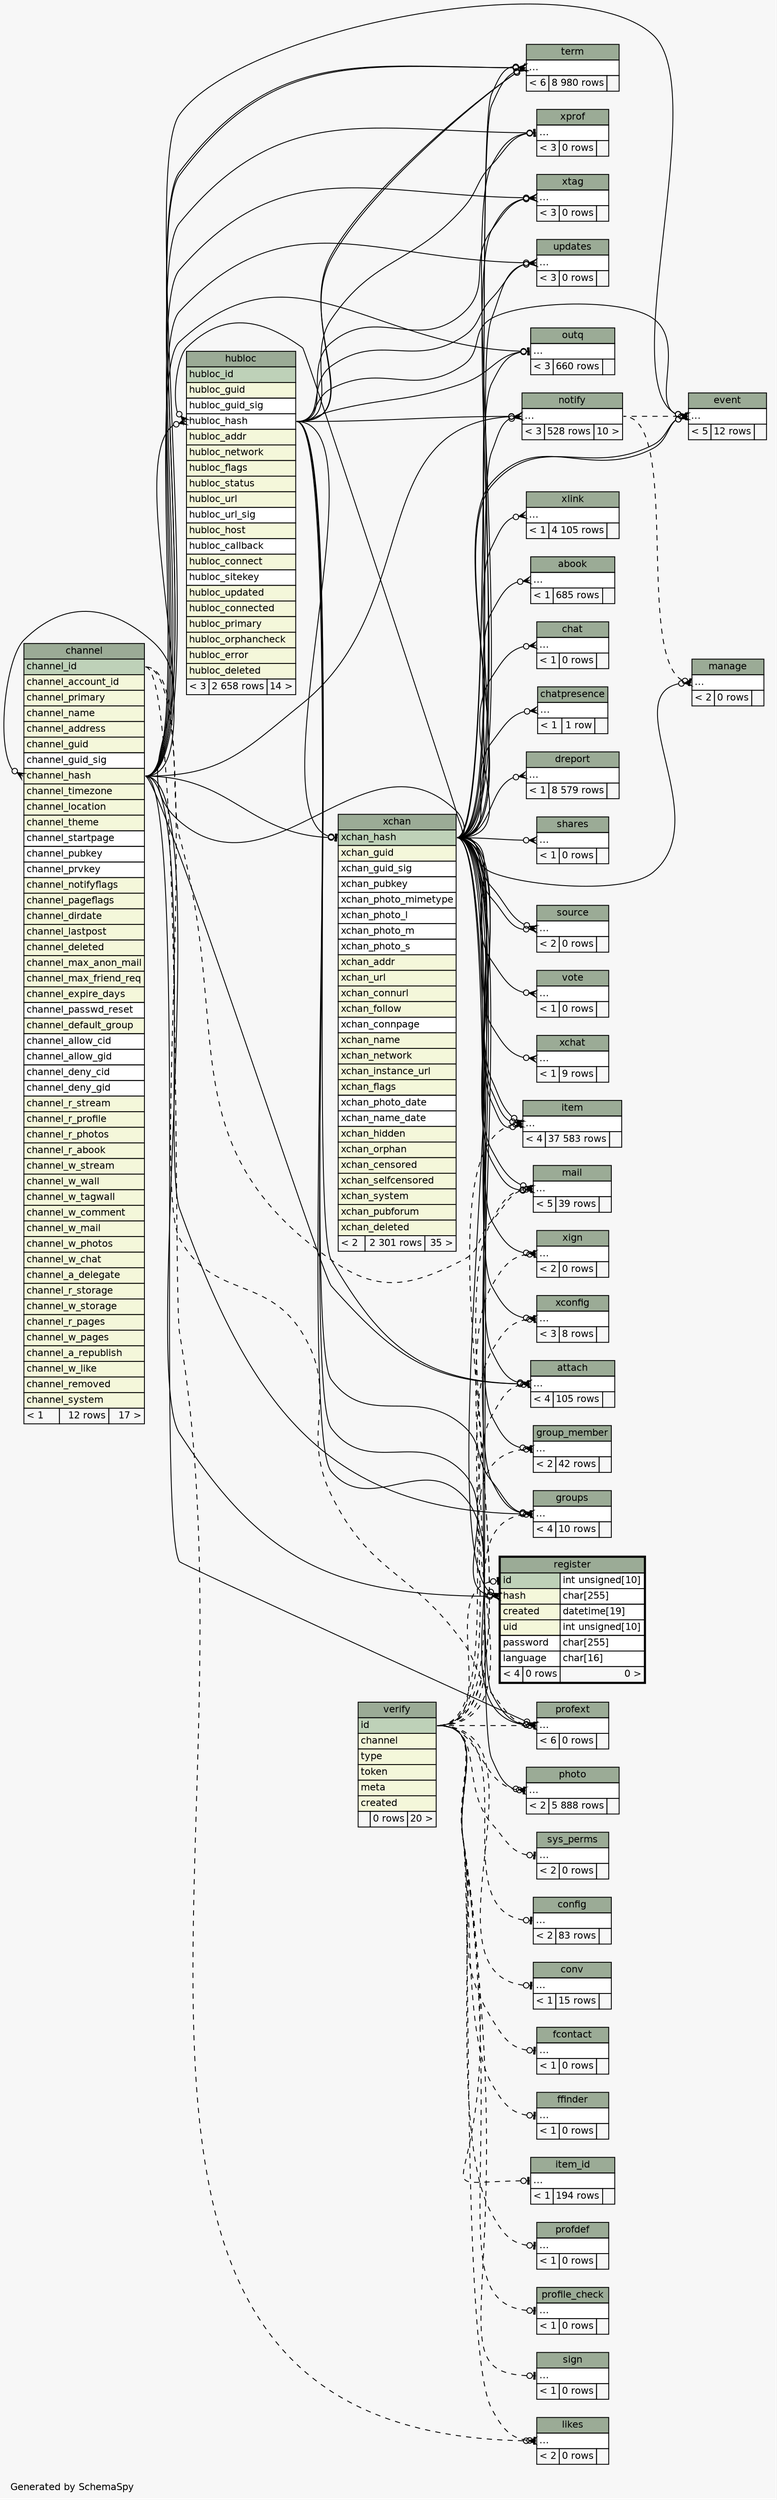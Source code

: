 // dot 2.26.3 on Linux 3.2.0-4-686-pae
// SchemaSpy rev 590
digraph "impliedTwoDegreesRelationshipsDiagram" {
  graph [
    rankdir="RL"
    bgcolor="#f7f7f7"
    label="\nGenerated by SchemaSpy"
    labeljust="l"
    nodesep="0.18"
    ranksep="0.46"
    fontname="Helvetica"
    fontsize="11"
  ];
  node [
    fontname="Helvetica"
    fontsize="11"
    shape="plaintext"
  ];
  edge [
    arrowsize="0.8"
  ];
  "abook":"elipses":w -> "xchan":"xchan_hash":e [arrowhead=none dir=back arrowtail=crowodot];
  "attach":"elipses":w -> "channel":"channel_hash":e [arrowhead=none dir=back arrowtail=crowodot];
  "attach":"elipses":w -> "hubloc":"hubloc_hash":e [arrowhead=none dir=back arrowtail=crowodot];
  "attach":"elipses":w -> "xchan":"xchan_hash":e [arrowhead=none dir=back arrowtail=crowodot];
  "attach":"elipses":w -> "verify":"id":e [arrowhead=none dir=back arrowtail=teeodot style=dashed];
  "channel":"channel_hash":w -> "xchan":"xchan_hash":e [arrowhead=none dir=back arrowtail=crowodot];
  "chat":"elipses":w -> "xchan":"xchan_hash":e [arrowhead=none dir=back arrowtail=crowodot];
  "chatpresence":"elipses":w -> "xchan":"xchan_hash":e [arrowhead=none dir=back arrowtail=crowodot];
  "config":"elipses":w -> "verify":"id":e [arrowhead=none dir=back arrowtail=teeodot style=dashed];
  "conv":"elipses":w -> "verify":"id":e [arrowhead=none dir=back arrowtail=teeodot style=dashed];
  "dreport":"elipses":w -> "xchan":"xchan_hash":e [arrowhead=none dir=back arrowtail=crowodot];
  "event":"elipses":w -> "channel":"channel_hash":e [arrowhead=none dir=back arrowtail=crowodot];
  "event":"elipses":w -> "hubloc":"hubloc_hash":e [arrowhead=none dir=back arrowtail=crowodot];
  "event":"elipses":w -> "xchan":"xchan_hash":e [arrowhead=none dir=back arrowtail=crowodot];
  "event":"elipses":w -> "xchan":"xchan_hash":e [arrowhead=none dir=back arrowtail=crowodot];
  "event":"elipses":w -> "notify":"elipses":e [arrowhead=none dir=back arrowtail=teeodot style=dashed];
  "fcontact":"elipses":w -> "verify":"id":e [arrowhead=none dir=back arrowtail=teeodot style=dashed];
  "ffinder":"elipses":w -> "verify":"id":e [arrowhead=none dir=back arrowtail=teeodot style=dashed];
  "group_member":"elipses":w -> "verify":"id":e [arrowhead=none dir=back arrowtail=teeodot style=dashed];
  "group_member":"elipses":w -> "xchan":"xchan_hash":e [arrowhead=none dir=back arrowtail=crowodot];
  "groups":"elipses":w -> "channel":"channel_hash":e [arrowhead=none dir=back arrowtail=crowodot];
  "groups":"elipses":w -> "hubloc":"hubloc_hash":e [arrowhead=none dir=back arrowtail=crowodot];
  "groups":"elipses":w -> "xchan":"xchan_hash":e [arrowhead=none dir=back arrowtail=crowodot];
  "groups":"elipses":w -> "verify":"id":e [arrowhead=none dir=back arrowtail=teeodot style=dashed];
  "hubloc":"hubloc_hash":w -> "channel":"channel_hash":e [arrowhead=none dir=back arrowtail=crowodot];
  "hubloc":"hubloc_hash":w -> "xchan":"xchan_hash":e [arrowhead=none dir=back arrowtail=crowodot];
  "item":"elipses":w -> "xchan":"xchan_hash":e [arrowhead=none dir=back arrowtail=crowodot];
  "item":"elipses":w -> "verify":"id":e [arrowhead=none dir=back arrowtail=teeodot style=dashed];
  "item":"elipses":w -> "xchan":"xchan_hash":e [arrowhead=none dir=back arrowtail=crowodot];
  "item":"elipses":w -> "xchan":"xchan_hash":e [arrowhead=none dir=back arrowtail=crowodot];
  "item_id":"elipses":w -> "verify":"id":e [arrowhead=none dir=back arrowtail=teeodot style=dashed];
  "likes":"elipses":w -> "channel":"channel_id":e [arrowhead=none dir=back arrowtail=crowodot style=dashed];
  "likes":"elipses":w -> "verify":"id":e [arrowhead=none dir=back arrowtail=teeodot style=dashed];
  "mail":"elipses":w -> "channel":"channel_id":e [arrowhead=none dir=back arrowtail=crowodot style=dashed];
  "mail":"elipses":w -> "xchan":"xchan_hash":e [arrowhead=none dir=back arrowtail=crowodot];
  "mail":"elipses":w -> "verify":"id":e [arrowhead=none dir=back arrowtail=teeodot style=dashed];
  "mail":"elipses":w -> "xchan":"xchan_hash":e [arrowhead=none dir=back arrowtail=crowodot];
  "manage":"elipses":w -> "notify":"elipses":e [arrowhead=none dir=back arrowtail=teeodot style=dashed];
  "manage":"elipses":w -> "xchan":"xchan_hash":e [arrowhead=none dir=back arrowtail=crowodot];
  "notify":"elipses":w -> "channel":"channel_hash":e [arrowhead=none dir=back arrowtail=crowodot];
  "notify":"elipses":w -> "hubloc":"hubloc_hash":e [arrowhead=none dir=back arrowtail=crowodot];
  "notify":"elipses":w -> "xchan":"xchan_hash":e [arrowhead=none dir=back arrowtail=crowodot];
  "outq":"elipses":w -> "channel":"channel_hash":e [arrowhead=none dir=back arrowtail=teeodot];
  "outq":"elipses":w -> "hubloc":"hubloc_hash":e [arrowhead=none dir=back arrowtail=teeodot];
  "outq":"elipses":w -> "xchan":"xchan_hash":e [arrowhead=none dir=back arrowtail=teeodot];
  "photo":"elipses":w -> "verify":"id":e [arrowhead=none dir=back arrowtail=teeodot style=dashed];
  "photo":"elipses":w -> "xchan":"xchan_hash":e [arrowhead=none dir=back arrowtail=crowodot];
  "profdef":"elipses":w -> "verify":"id":e [arrowhead=none dir=back arrowtail=teeodot style=dashed];
  "profext":"elipses":w -> "channel":"channel_id":e [arrowhead=none dir=back arrowtail=crowodot style=dashed];
  "profext":"elipses":w -> "channel":"channel_hash":e [arrowhead=none dir=back arrowtail=crowodot];
  "profext":"elipses":w -> "hubloc":"hubloc_hash":e [arrowhead=none dir=back arrowtail=crowodot];
  "profext":"elipses":w -> "xchan":"xchan_hash":e [arrowhead=none dir=back arrowtail=crowodot];
  "profext":"elipses":w -> "verify":"id":e [arrowhead=none dir=back arrowtail=teeodot style=dashed];
  "profile_check":"elipses":w -> "verify":"id":e [arrowhead=none dir=back arrowtail=teeodot style=dashed];
  "register":"hash":w -> "channel":"channel_hash":e [arrowhead=none dir=back arrowtail=crowodot];
  "register":"hash":w -> "hubloc":"hubloc_hash":e [arrowhead=none dir=back arrowtail=crowodot];
  "register":"hash":w -> "xchan":"xchan_hash":e [arrowhead=none dir=back arrowtail=crowodot];
  "register":"id":w -> "verify":"id":e [arrowhead=none dir=back arrowtail=teeodot style=dashed];
  "shares":"elipses":w -> "xchan":"xchan_hash":e [arrowhead=none dir=back arrowtail=crowodot];
  "sign":"elipses":w -> "verify":"id":e [arrowhead=none dir=back arrowtail=teeodot style=dashed];
  "source":"elipses":w -> "xchan":"xchan_hash":e [arrowhead=none dir=back arrowtail=crowodot];
  "source":"elipses":w -> "xchan":"xchan_hash":e [arrowhead=none dir=back arrowtail=crowodot];
  "sys_perms":"elipses":w -> "verify":"id":e [arrowhead=none dir=back arrowtail=teeodot style=dashed];
  "term":"elipses":w -> "channel":"channel_hash":e [arrowhead=none dir=back arrowtail=crowodot];
  "term":"elipses":w -> "hubloc":"hubloc_hash":e [arrowhead=none dir=back arrowtail=crowodot];
  "term":"elipses":w -> "xchan":"xchan_hash":e [arrowhead=none dir=back arrowtail=crowodot];
  "term":"elipses":w -> "channel":"channel_hash":e [arrowhead=none dir=back arrowtail=crowodot];
  "term":"elipses":w -> "hubloc":"hubloc_hash":e [arrowhead=none dir=back arrowtail=crowodot];
  "term":"elipses":w -> "xchan":"xchan_hash":e [arrowhead=none dir=back arrowtail=crowodot];
  "updates":"elipses":w -> "channel":"channel_hash":e [arrowhead=none dir=back arrowtail=crowodot];
  "updates":"elipses":w -> "hubloc":"hubloc_hash":e [arrowhead=none dir=back arrowtail=crowodot];
  "updates":"elipses":w -> "xchan":"xchan_hash":e [arrowhead=none dir=back arrowtail=crowodot];
  "vote":"elipses":w -> "xchan":"xchan_hash":e [arrowhead=none dir=back arrowtail=crowodot];
  "xchan":"xchan_hash":w -> "channel":"channel_hash":e [arrowhead=none dir=back arrowtail=teeodot];
  "xchan":"xchan_hash":w -> "hubloc":"hubloc_hash":e [arrowhead=none dir=back arrowtail=teeodot];
  "xchat":"elipses":w -> "xchan":"xchan_hash":e [arrowhead=none dir=back arrowtail=crowodot];
  "xconfig":"elipses":w -> "verify":"id":e [arrowhead=none dir=back arrowtail=teeodot style=dashed];
  "xconfig":"elipses":w -> "xchan":"xchan_hash":e [arrowhead=none dir=back arrowtail=crowodot];
  "xign":"elipses":w -> "verify":"id":e [arrowhead=none dir=back arrowtail=teeodot style=dashed];
  "xign":"elipses":w -> "xchan":"xchan_hash":e [arrowhead=none dir=back arrowtail=crowodot];
  "xlink":"elipses":w -> "xchan":"xchan_hash":e [arrowhead=none dir=back arrowtail=crowodot];
  "xprof":"elipses":w -> "channel":"channel_hash":e [arrowhead=none dir=back arrowtail=teeodot];
  "xprof":"elipses":w -> "hubloc":"hubloc_hash":e [arrowhead=none dir=back arrowtail=teeodot];
  "xprof":"elipses":w -> "xchan":"xchan_hash":e [arrowhead=none dir=back arrowtail=teeodot];
  "xtag":"elipses":w -> "channel":"channel_hash":e [arrowhead=none dir=back arrowtail=crowodot];
  "xtag":"elipses":w -> "hubloc":"hubloc_hash":e [arrowhead=none dir=back arrowtail=crowodot];
  "xtag":"elipses":w -> "xchan":"xchan_hash":e [arrowhead=none dir=back arrowtail=crowodot];
  "abook" [
    label=<
    <TABLE BORDER="0" CELLBORDER="1" CELLSPACING="0" BGCOLOR="#ffffff">
      <TR><TD COLSPAN="3" BGCOLOR="#9bab96" ALIGN="CENTER">abook</TD></TR>
      <TR><TD PORT="elipses" COLSPAN="3" ALIGN="LEFT">...</TD></TR>
      <TR><TD ALIGN="LEFT" BGCOLOR="#f7f7f7">&lt; 1</TD><TD ALIGN="RIGHT" BGCOLOR="#f7f7f7">685 rows</TD><TD ALIGN="RIGHT" BGCOLOR="#f7f7f7">  </TD></TR>
    </TABLE>>
    URL="abook.html"
    tooltip="abook"
  ];
  "attach" [
    label=<
    <TABLE BORDER="0" CELLBORDER="1" CELLSPACING="0" BGCOLOR="#ffffff">
      <TR><TD COLSPAN="3" BGCOLOR="#9bab96" ALIGN="CENTER">attach</TD></TR>
      <TR><TD PORT="elipses" COLSPAN="3" ALIGN="LEFT">...</TD></TR>
      <TR><TD ALIGN="LEFT" BGCOLOR="#f7f7f7">&lt; 4</TD><TD ALIGN="RIGHT" BGCOLOR="#f7f7f7">105 rows</TD><TD ALIGN="RIGHT" BGCOLOR="#f7f7f7">  </TD></TR>
    </TABLE>>
    URL="attach.html"
    tooltip="attach"
  ];
  "channel" [
    label=<
    <TABLE BORDER="0" CELLBORDER="1" CELLSPACING="0" BGCOLOR="#ffffff">
      <TR><TD COLSPAN="3" BGCOLOR="#9bab96" ALIGN="CENTER">channel</TD></TR>
      <TR><TD PORT="channel_id" COLSPAN="3" BGCOLOR="#bed1b8" ALIGN="LEFT">channel_id</TD></TR>
      <TR><TD PORT="channel_account_id" COLSPAN="3" BGCOLOR="#f4f7da" ALIGN="LEFT">channel_account_id</TD></TR>
      <TR><TD PORT="channel_primary" COLSPAN="3" BGCOLOR="#f4f7da" ALIGN="LEFT">channel_primary</TD></TR>
      <TR><TD PORT="channel_name" COLSPAN="3" BGCOLOR="#f4f7da" ALIGN="LEFT">channel_name</TD></TR>
      <TR><TD PORT="channel_address" COLSPAN="3" BGCOLOR="#f4f7da" ALIGN="LEFT">channel_address</TD></TR>
      <TR><TD PORT="channel_guid" COLSPAN="3" BGCOLOR="#f4f7da" ALIGN="LEFT">channel_guid</TD></TR>
      <TR><TD PORT="channel_guid_sig" COLSPAN="3" ALIGN="LEFT">channel_guid_sig</TD></TR>
      <TR><TD PORT="channel_hash" COLSPAN="3" BGCOLOR="#f4f7da" ALIGN="LEFT">channel_hash</TD></TR>
      <TR><TD PORT="channel_timezone" COLSPAN="3" BGCOLOR="#f4f7da" ALIGN="LEFT">channel_timezone</TD></TR>
      <TR><TD PORT="channel_location" COLSPAN="3" BGCOLOR="#f4f7da" ALIGN="LEFT">channel_location</TD></TR>
      <TR><TD PORT="channel_theme" COLSPAN="3" BGCOLOR="#f4f7da" ALIGN="LEFT">channel_theme</TD></TR>
      <TR><TD PORT="channel_startpage" COLSPAN="3" ALIGN="LEFT">channel_startpage</TD></TR>
      <TR><TD PORT="channel_pubkey" COLSPAN="3" ALIGN="LEFT">channel_pubkey</TD></TR>
      <TR><TD PORT="channel_prvkey" COLSPAN="3" ALIGN="LEFT">channel_prvkey</TD></TR>
      <TR><TD PORT="channel_notifyflags" COLSPAN="3" BGCOLOR="#f4f7da" ALIGN="LEFT">channel_notifyflags</TD></TR>
      <TR><TD PORT="channel_pageflags" COLSPAN="3" BGCOLOR="#f4f7da" ALIGN="LEFT">channel_pageflags</TD></TR>
      <TR><TD PORT="channel_dirdate" COLSPAN="3" BGCOLOR="#f4f7da" ALIGN="LEFT">channel_dirdate</TD></TR>
      <TR><TD PORT="channel_lastpost" COLSPAN="3" BGCOLOR="#f4f7da" ALIGN="LEFT">channel_lastpost</TD></TR>
      <TR><TD PORT="channel_deleted" COLSPAN="3" BGCOLOR="#f4f7da" ALIGN="LEFT">channel_deleted</TD></TR>
      <TR><TD PORT="channel_max_anon_mail" COLSPAN="3" BGCOLOR="#f4f7da" ALIGN="LEFT">channel_max_anon_mail</TD></TR>
      <TR><TD PORT="channel_max_friend_req" COLSPAN="3" BGCOLOR="#f4f7da" ALIGN="LEFT">channel_max_friend_req</TD></TR>
      <TR><TD PORT="channel_expire_days" COLSPAN="3" BGCOLOR="#f4f7da" ALIGN="LEFT">channel_expire_days</TD></TR>
      <TR><TD PORT="channel_passwd_reset" COLSPAN="3" ALIGN="LEFT">channel_passwd_reset</TD></TR>
      <TR><TD PORT="channel_default_group" COLSPAN="3" BGCOLOR="#f4f7da" ALIGN="LEFT">channel_default_group</TD></TR>
      <TR><TD PORT="channel_allow_cid" COLSPAN="3" ALIGN="LEFT">channel_allow_cid</TD></TR>
      <TR><TD PORT="channel_allow_gid" COLSPAN="3" ALIGN="LEFT">channel_allow_gid</TD></TR>
      <TR><TD PORT="channel_deny_cid" COLSPAN="3" ALIGN="LEFT">channel_deny_cid</TD></TR>
      <TR><TD PORT="channel_deny_gid" COLSPAN="3" ALIGN="LEFT">channel_deny_gid</TD></TR>
      <TR><TD PORT="channel_r_stream" COLSPAN="3" BGCOLOR="#f4f7da" ALIGN="LEFT">channel_r_stream</TD></TR>
      <TR><TD PORT="channel_r_profile" COLSPAN="3" BGCOLOR="#f4f7da" ALIGN="LEFT">channel_r_profile</TD></TR>
      <TR><TD PORT="channel_r_photos" COLSPAN="3" BGCOLOR="#f4f7da" ALIGN="LEFT">channel_r_photos</TD></TR>
      <TR><TD PORT="channel_r_abook" COLSPAN="3" BGCOLOR="#f4f7da" ALIGN="LEFT">channel_r_abook</TD></TR>
      <TR><TD PORT="channel_w_stream" COLSPAN="3" BGCOLOR="#f4f7da" ALIGN="LEFT">channel_w_stream</TD></TR>
      <TR><TD PORT="channel_w_wall" COLSPAN="3" BGCOLOR="#f4f7da" ALIGN="LEFT">channel_w_wall</TD></TR>
      <TR><TD PORT="channel_w_tagwall" COLSPAN="3" BGCOLOR="#f4f7da" ALIGN="LEFT">channel_w_tagwall</TD></TR>
      <TR><TD PORT="channel_w_comment" COLSPAN="3" BGCOLOR="#f4f7da" ALIGN="LEFT">channel_w_comment</TD></TR>
      <TR><TD PORT="channel_w_mail" COLSPAN="3" BGCOLOR="#f4f7da" ALIGN="LEFT">channel_w_mail</TD></TR>
      <TR><TD PORT="channel_w_photos" COLSPAN="3" BGCOLOR="#f4f7da" ALIGN="LEFT">channel_w_photos</TD></TR>
      <TR><TD PORT="channel_w_chat" COLSPAN="3" BGCOLOR="#f4f7da" ALIGN="LEFT">channel_w_chat</TD></TR>
      <TR><TD PORT="channel_a_delegate" COLSPAN="3" BGCOLOR="#f4f7da" ALIGN="LEFT">channel_a_delegate</TD></TR>
      <TR><TD PORT="channel_r_storage" COLSPAN="3" BGCOLOR="#f4f7da" ALIGN="LEFT">channel_r_storage</TD></TR>
      <TR><TD PORT="channel_w_storage" COLSPAN="3" BGCOLOR="#f4f7da" ALIGN="LEFT">channel_w_storage</TD></TR>
      <TR><TD PORT="channel_r_pages" COLSPAN="3" BGCOLOR="#f4f7da" ALIGN="LEFT">channel_r_pages</TD></TR>
      <TR><TD PORT="channel_w_pages" COLSPAN="3" BGCOLOR="#f4f7da" ALIGN="LEFT">channel_w_pages</TD></TR>
      <TR><TD PORT="channel_a_republish" COLSPAN="3" BGCOLOR="#f4f7da" ALIGN="LEFT">channel_a_republish</TD></TR>
      <TR><TD PORT="channel_w_like" COLSPAN="3" BGCOLOR="#f4f7da" ALIGN="LEFT">channel_w_like</TD></TR>
      <TR><TD PORT="channel_removed" COLSPAN="3" BGCOLOR="#f4f7da" ALIGN="LEFT">channel_removed</TD></TR>
      <TR><TD PORT="channel_system" COLSPAN="3" BGCOLOR="#f4f7da" ALIGN="LEFT">channel_system</TD></TR>
      <TR><TD ALIGN="LEFT" BGCOLOR="#f7f7f7">&lt; 1</TD><TD ALIGN="RIGHT" BGCOLOR="#f7f7f7">12 rows</TD><TD ALIGN="RIGHT" BGCOLOR="#f7f7f7">17 &gt;</TD></TR>
    </TABLE>>
    URL="channel.html"
    tooltip="channel"
  ];
  "chat" [
    label=<
    <TABLE BORDER="0" CELLBORDER="1" CELLSPACING="0" BGCOLOR="#ffffff">
      <TR><TD COLSPAN="3" BGCOLOR="#9bab96" ALIGN="CENTER">chat</TD></TR>
      <TR><TD PORT="elipses" COLSPAN="3" ALIGN="LEFT">...</TD></TR>
      <TR><TD ALIGN="LEFT" BGCOLOR="#f7f7f7">&lt; 1</TD><TD ALIGN="RIGHT" BGCOLOR="#f7f7f7">0 rows</TD><TD ALIGN="RIGHT" BGCOLOR="#f7f7f7">  </TD></TR>
    </TABLE>>
    URL="chat.html"
    tooltip="chat"
  ];
  "chatpresence" [
    label=<
    <TABLE BORDER="0" CELLBORDER="1" CELLSPACING="0" BGCOLOR="#ffffff">
      <TR><TD COLSPAN="3" BGCOLOR="#9bab96" ALIGN="CENTER">chatpresence</TD></TR>
      <TR><TD PORT="elipses" COLSPAN="3" ALIGN="LEFT">...</TD></TR>
      <TR><TD ALIGN="LEFT" BGCOLOR="#f7f7f7">&lt; 1</TD><TD ALIGN="RIGHT" BGCOLOR="#f7f7f7">1 row</TD><TD ALIGN="RIGHT" BGCOLOR="#f7f7f7">  </TD></TR>
    </TABLE>>
    URL="chatpresence.html"
    tooltip="chatpresence"
  ];
  "config" [
    label=<
    <TABLE BORDER="0" CELLBORDER="1" CELLSPACING="0" BGCOLOR="#ffffff">
      <TR><TD COLSPAN="3" BGCOLOR="#9bab96" ALIGN="CENTER">config</TD></TR>
      <TR><TD PORT="elipses" COLSPAN="3" ALIGN="LEFT">...</TD></TR>
      <TR><TD ALIGN="LEFT" BGCOLOR="#f7f7f7">&lt; 2</TD><TD ALIGN="RIGHT" BGCOLOR="#f7f7f7">83 rows</TD><TD ALIGN="RIGHT" BGCOLOR="#f7f7f7">  </TD></TR>
    </TABLE>>
    URL="config.html"
    tooltip="config"
  ];
  "conv" [
    label=<
    <TABLE BORDER="0" CELLBORDER="1" CELLSPACING="0" BGCOLOR="#ffffff">
      <TR><TD COLSPAN="3" BGCOLOR="#9bab96" ALIGN="CENTER">conv</TD></TR>
      <TR><TD PORT="elipses" COLSPAN="3" ALIGN="LEFT">...</TD></TR>
      <TR><TD ALIGN="LEFT" BGCOLOR="#f7f7f7">&lt; 1</TD><TD ALIGN="RIGHT" BGCOLOR="#f7f7f7">15 rows</TD><TD ALIGN="RIGHT" BGCOLOR="#f7f7f7">  </TD></TR>
    </TABLE>>
    URL="conv.html"
    tooltip="conv"
  ];
  "dreport" [
    label=<
    <TABLE BORDER="0" CELLBORDER="1" CELLSPACING="0" BGCOLOR="#ffffff">
      <TR><TD COLSPAN="3" BGCOLOR="#9bab96" ALIGN="CENTER">dreport</TD></TR>
      <TR><TD PORT="elipses" COLSPAN="3" ALIGN="LEFT">...</TD></TR>
      <TR><TD ALIGN="LEFT" BGCOLOR="#f7f7f7">&lt; 1</TD><TD ALIGN="RIGHT" BGCOLOR="#f7f7f7">8 579 rows</TD><TD ALIGN="RIGHT" BGCOLOR="#f7f7f7">  </TD></TR>
    </TABLE>>
    URL="dreport.html"
    tooltip="dreport"
  ];
  "event" [
    label=<
    <TABLE BORDER="0" CELLBORDER="1" CELLSPACING="0" BGCOLOR="#ffffff">
      <TR><TD COLSPAN="3" BGCOLOR="#9bab96" ALIGN="CENTER">event</TD></TR>
      <TR><TD PORT="elipses" COLSPAN="3" ALIGN="LEFT">...</TD></TR>
      <TR><TD ALIGN="LEFT" BGCOLOR="#f7f7f7">&lt; 5</TD><TD ALIGN="RIGHT" BGCOLOR="#f7f7f7">12 rows</TD><TD ALIGN="RIGHT" BGCOLOR="#f7f7f7">  </TD></TR>
    </TABLE>>
    URL="event.html"
    tooltip="event"
  ];
  "fcontact" [
    label=<
    <TABLE BORDER="0" CELLBORDER="1" CELLSPACING="0" BGCOLOR="#ffffff">
      <TR><TD COLSPAN="3" BGCOLOR="#9bab96" ALIGN="CENTER">fcontact</TD></TR>
      <TR><TD PORT="elipses" COLSPAN="3" ALIGN="LEFT">...</TD></TR>
      <TR><TD ALIGN="LEFT" BGCOLOR="#f7f7f7">&lt; 1</TD><TD ALIGN="RIGHT" BGCOLOR="#f7f7f7">0 rows</TD><TD ALIGN="RIGHT" BGCOLOR="#f7f7f7">  </TD></TR>
    </TABLE>>
    URL="fcontact.html"
    tooltip="fcontact"
  ];
  "ffinder" [
    label=<
    <TABLE BORDER="0" CELLBORDER="1" CELLSPACING="0" BGCOLOR="#ffffff">
      <TR><TD COLSPAN="3" BGCOLOR="#9bab96" ALIGN="CENTER">ffinder</TD></TR>
      <TR><TD PORT="elipses" COLSPAN="3" ALIGN="LEFT">...</TD></TR>
      <TR><TD ALIGN="LEFT" BGCOLOR="#f7f7f7">&lt; 1</TD><TD ALIGN="RIGHT" BGCOLOR="#f7f7f7">0 rows</TD><TD ALIGN="RIGHT" BGCOLOR="#f7f7f7">  </TD></TR>
    </TABLE>>
    URL="ffinder.html"
    tooltip="ffinder"
  ];
  "group_member" [
    label=<
    <TABLE BORDER="0" CELLBORDER="1" CELLSPACING="0" BGCOLOR="#ffffff">
      <TR><TD COLSPAN="3" BGCOLOR="#9bab96" ALIGN="CENTER">group_member</TD></TR>
      <TR><TD PORT="elipses" COLSPAN="3" ALIGN="LEFT">...</TD></TR>
      <TR><TD ALIGN="LEFT" BGCOLOR="#f7f7f7">&lt; 2</TD><TD ALIGN="RIGHT" BGCOLOR="#f7f7f7">42 rows</TD><TD ALIGN="RIGHT" BGCOLOR="#f7f7f7">  </TD></TR>
    </TABLE>>
    URL="group_member.html"
    tooltip="group_member"
  ];
  "groups" [
    label=<
    <TABLE BORDER="0" CELLBORDER="1" CELLSPACING="0" BGCOLOR="#ffffff">
      <TR><TD COLSPAN="3" BGCOLOR="#9bab96" ALIGN="CENTER">groups</TD></TR>
      <TR><TD PORT="elipses" COLSPAN="3" ALIGN="LEFT">...</TD></TR>
      <TR><TD ALIGN="LEFT" BGCOLOR="#f7f7f7">&lt; 4</TD><TD ALIGN="RIGHT" BGCOLOR="#f7f7f7">10 rows</TD><TD ALIGN="RIGHT" BGCOLOR="#f7f7f7">  </TD></TR>
    </TABLE>>
    URL="groups.html"
    tooltip="groups"
  ];
  "hubloc" [
    label=<
    <TABLE BORDER="0" CELLBORDER="1" CELLSPACING="0" BGCOLOR="#ffffff">
      <TR><TD COLSPAN="3" BGCOLOR="#9bab96" ALIGN="CENTER">hubloc</TD></TR>
      <TR><TD PORT="hubloc_id" COLSPAN="3" BGCOLOR="#bed1b8" ALIGN="LEFT">hubloc_id</TD></TR>
      <TR><TD PORT="hubloc_guid" COLSPAN="3" BGCOLOR="#f4f7da" ALIGN="LEFT">hubloc_guid</TD></TR>
      <TR><TD PORT="hubloc_guid_sig" COLSPAN="3" ALIGN="LEFT">hubloc_guid_sig</TD></TR>
      <TR><TD PORT="hubloc_hash" COLSPAN="3" ALIGN="LEFT">hubloc_hash</TD></TR>
      <TR><TD PORT="hubloc_addr" COLSPAN="3" BGCOLOR="#f4f7da" ALIGN="LEFT">hubloc_addr</TD></TR>
      <TR><TD PORT="hubloc_network" COLSPAN="3" BGCOLOR="#f4f7da" ALIGN="LEFT">hubloc_network</TD></TR>
      <TR><TD PORT="hubloc_flags" COLSPAN="3" BGCOLOR="#f4f7da" ALIGN="LEFT">hubloc_flags</TD></TR>
      <TR><TD PORT="hubloc_status" COLSPAN="3" BGCOLOR="#f4f7da" ALIGN="LEFT">hubloc_status</TD></TR>
      <TR><TD PORT="hubloc_url" COLSPAN="3" BGCOLOR="#f4f7da" ALIGN="LEFT">hubloc_url</TD></TR>
      <TR><TD PORT="hubloc_url_sig" COLSPAN="3" ALIGN="LEFT">hubloc_url_sig</TD></TR>
      <TR><TD PORT="hubloc_host" COLSPAN="3" BGCOLOR="#f4f7da" ALIGN="LEFT">hubloc_host</TD></TR>
      <TR><TD PORT="hubloc_callback" COLSPAN="3" ALIGN="LEFT">hubloc_callback</TD></TR>
      <TR><TD PORT="hubloc_connect" COLSPAN="3" BGCOLOR="#f4f7da" ALIGN="LEFT">hubloc_connect</TD></TR>
      <TR><TD PORT="hubloc_sitekey" COLSPAN="3" ALIGN="LEFT">hubloc_sitekey</TD></TR>
      <TR><TD PORT="hubloc_updated" COLSPAN="3" BGCOLOR="#f4f7da" ALIGN="LEFT">hubloc_updated</TD></TR>
      <TR><TD PORT="hubloc_connected" COLSPAN="3" BGCOLOR="#f4f7da" ALIGN="LEFT">hubloc_connected</TD></TR>
      <TR><TD PORT="hubloc_primary" COLSPAN="3" BGCOLOR="#f4f7da" ALIGN="LEFT">hubloc_primary</TD></TR>
      <TR><TD PORT="hubloc_orphancheck" COLSPAN="3" BGCOLOR="#f4f7da" ALIGN="LEFT">hubloc_orphancheck</TD></TR>
      <TR><TD PORT="hubloc_error" COLSPAN="3" BGCOLOR="#f4f7da" ALIGN="LEFT">hubloc_error</TD></TR>
      <TR><TD PORT="hubloc_deleted" COLSPAN="3" BGCOLOR="#f4f7da" ALIGN="LEFT">hubloc_deleted</TD></TR>
      <TR><TD ALIGN="LEFT" BGCOLOR="#f7f7f7">&lt; 3</TD><TD ALIGN="RIGHT" BGCOLOR="#f7f7f7">2 658 rows</TD><TD ALIGN="RIGHT" BGCOLOR="#f7f7f7">14 &gt;</TD></TR>
    </TABLE>>
    URL="hubloc.html"
    tooltip="hubloc"
  ];
  "item" [
    label=<
    <TABLE BORDER="0" CELLBORDER="1" CELLSPACING="0" BGCOLOR="#ffffff">
      <TR><TD COLSPAN="3" BGCOLOR="#9bab96" ALIGN="CENTER">item</TD></TR>
      <TR><TD PORT="elipses" COLSPAN="3" ALIGN="LEFT">...</TD></TR>
      <TR><TD ALIGN="LEFT" BGCOLOR="#f7f7f7">&lt; 4</TD><TD ALIGN="RIGHT" BGCOLOR="#f7f7f7">37 583 rows</TD><TD ALIGN="RIGHT" BGCOLOR="#f7f7f7">  </TD></TR>
    </TABLE>>
    URL="item.html"
    tooltip="item"
  ];
  "item_id" [
    label=<
    <TABLE BORDER="0" CELLBORDER="1" CELLSPACING="0" BGCOLOR="#ffffff">
      <TR><TD COLSPAN="3" BGCOLOR="#9bab96" ALIGN="CENTER">item_id</TD></TR>
      <TR><TD PORT="elipses" COLSPAN="3" ALIGN="LEFT">...</TD></TR>
      <TR><TD ALIGN="LEFT" BGCOLOR="#f7f7f7">&lt; 1</TD><TD ALIGN="RIGHT" BGCOLOR="#f7f7f7">194 rows</TD><TD ALIGN="RIGHT" BGCOLOR="#f7f7f7">  </TD></TR>
    </TABLE>>
    URL="item_id.html"
    tooltip="item_id"
  ];
  "likes" [
    label=<
    <TABLE BORDER="0" CELLBORDER="1" CELLSPACING="0" BGCOLOR="#ffffff">
      <TR><TD COLSPAN="3" BGCOLOR="#9bab96" ALIGN="CENTER">likes</TD></TR>
      <TR><TD PORT="elipses" COLSPAN="3" ALIGN="LEFT">...</TD></TR>
      <TR><TD ALIGN="LEFT" BGCOLOR="#f7f7f7">&lt; 2</TD><TD ALIGN="RIGHT" BGCOLOR="#f7f7f7">0 rows</TD><TD ALIGN="RIGHT" BGCOLOR="#f7f7f7">  </TD></TR>
    </TABLE>>
    URL="likes.html"
    tooltip="likes"
  ];
  "mail" [
    label=<
    <TABLE BORDER="0" CELLBORDER="1" CELLSPACING="0" BGCOLOR="#ffffff">
      <TR><TD COLSPAN="3" BGCOLOR="#9bab96" ALIGN="CENTER">mail</TD></TR>
      <TR><TD PORT="elipses" COLSPAN="3" ALIGN="LEFT">...</TD></TR>
      <TR><TD ALIGN="LEFT" BGCOLOR="#f7f7f7">&lt; 5</TD><TD ALIGN="RIGHT" BGCOLOR="#f7f7f7">39 rows</TD><TD ALIGN="RIGHT" BGCOLOR="#f7f7f7">  </TD></TR>
    </TABLE>>
    URL="mail.html"
    tooltip="mail"
  ];
  "manage" [
    label=<
    <TABLE BORDER="0" CELLBORDER="1" CELLSPACING="0" BGCOLOR="#ffffff">
      <TR><TD COLSPAN="3" BGCOLOR="#9bab96" ALIGN="CENTER">manage</TD></TR>
      <TR><TD PORT="elipses" COLSPAN="3" ALIGN="LEFT">...</TD></TR>
      <TR><TD ALIGN="LEFT" BGCOLOR="#f7f7f7">&lt; 2</TD><TD ALIGN="RIGHT" BGCOLOR="#f7f7f7">0 rows</TD><TD ALIGN="RIGHT" BGCOLOR="#f7f7f7">  </TD></TR>
    </TABLE>>
    URL="manage.html"
    tooltip="manage"
  ];
  "notify" [
    label=<
    <TABLE BORDER="0" CELLBORDER="1" CELLSPACING="0" BGCOLOR="#ffffff">
      <TR><TD COLSPAN="3" BGCOLOR="#9bab96" ALIGN="CENTER">notify</TD></TR>
      <TR><TD PORT="elipses" COLSPAN="3" ALIGN="LEFT">...</TD></TR>
      <TR><TD ALIGN="LEFT" BGCOLOR="#f7f7f7">&lt; 3</TD><TD ALIGN="RIGHT" BGCOLOR="#f7f7f7">528 rows</TD><TD ALIGN="RIGHT" BGCOLOR="#f7f7f7">10 &gt;</TD></TR>
    </TABLE>>
    URL="notify.html"
    tooltip="notify"
  ];
  "outq" [
    label=<
    <TABLE BORDER="0" CELLBORDER="1" CELLSPACING="0" BGCOLOR="#ffffff">
      <TR><TD COLSPAN="3" BGCOLOR="#9bab96" ALIGN="CENTER">outq</TD></TR>
      <TR><TD PORT="elipses" COLSPAN="3" ALIGN="LEFT">...</TD></TR>
      <TR><TD ALIGN="LEFT" BGCOLOR="#f7f7f7">&lt; 3</TD><TD ALIGN="RIGHT" BGCOLOR="#f7f7f7">660 rows</TD><TD ALIGN="RIGHT" BGCOLOR="#f7f7f7">  </TD></TR>
    </TABLE>>
    URL="outq.html"
    tooltip="outq"
  ];
  "photo" [
    label=<
    <TABLE BORDER="0" CELLBORDER="1" CELLSPACING="0" BGCOLOR="#ffffff">
      <TR><TD COLSPAN="3" BGCOLOR="#9bab96" ALIGN="CENTER">photo</TD></TR>
      <TR><TD PORT="elipses" COLSPAN="3" ALIGN="LEFT">...</TD></TR>
      <TR><TD ALIGN="LEFT" BGCOLOR="#f7f7f7">&lt; 2</TD><TD ALIGN="RIGHT" BGCOLOR="#f7f7f7">5 888 rows</TD><TD ALIGN="RIGHT" BGCOLOR="#f7f7f7">  </TD></TR>
    </TABLE>>
    URL="photo.html"
    tooltip="photo"
  ];
  "profdef" [
    label=<
    <TABLE BORDER="0" CELLBORDER="1" CELLSPACING="0" BGCOLOR="#ffffff">
      <TR><TD COLSPAN="3" BGCOLOR="#9bab96" ALIGN="CENTER">profdef</TD></TR>
      <TR><TD PORT="elipses" COLSPAN="3" ALIGN="LEFT">...</TD></TR>
      <TR><TD ALIGN="LEFT" BGCOLOR="#f7f7f7">&lt; 1</TD><TD ALIGN="RIGHT" BGCOLOR="#f7f7f7">0 rows</TD><TD ALIGN="RIGHT" BGCOLOR="#f7f7f7">  </TD></TR>
    </TABLE>>
    URL="profdef.html"
    tooltip="profdef"
  ];
  "profext" [
    label=<
    <TABLE BORDER="0" CELLBORDER="1" CELLSPACING="0" BGCOLOR="#ffffff">
      <TR><TD COLSPAN="3" BGCOLOR="#9bab96" ALIGN="CENTER">profext</TD></TR>
      <TR><TD PORT="elipses" COLSPAN="3" ALIGN="LEFT">...</TD></TR>
      <TR><TD ALIGN="LEFT" BGCOLOR="#f7f7f7">&lt; 6</TD><TD ALIGN="RIGHT" BGCOLOR="#f7f7f7">0 rows</TD><TD ALIGN="RIGHT" BGCOLOR="#f7f7f7">  </TD></TR>
    </TABLE>>
    URL="profext.html"
    tooltip="profext"
  ];
  "profile_check" [
    label=<
    <TABLE BORDER="0" CELLBORDER="1" CELLSPACING="0" BGCOLOR="#ffffff">
      <TR><TD COLSPAN="3" BGCOLOR="#9bab96" ALIGN="CENTER">profile_check</TD></TR>
      <TR><TD PORT="elipses" COLSPAN="3" ALIGN="LEFT">...</TD></TR>
      <TR><TD ALIGN="LEFT" BGCOLOR="#f7f7f7">&lt; 1</TD><TD ALIGN="RIGHT" BGCOLOR="#f7f7f7">0 rows</TD><TD ALIGN="RIGHT" BGCOLOR="#f7f7f7">  </TD></TR>
    </TABLE>>
    URL="profile_check.html"
    tooltip="profile_check"
  ];
  "register" [
    label=<
    <TABLE BORDER="2" CELLBORDER="1" CELLSPACING="0" BGCOLOR="#ffffff">
      <TR><TD COLSPAN="3" BGCOLOR="#9bab96" ALIGN="CENTER">register</TD></TR>
      <TR><TD PORT="id" COLSPAN="2" BGCOLOR="#bed1b8" ALIGN="LEFT">id</TD><TD PORT="id.type" ALIGN="LEFT">int unsigned[10]</TD></TR>
      <TR><TD PORT="hash" COLSPAN="2" BGCOLOR="#f4f7da" ALIGN="LEFT">hash</TD><TD PORT="hash.type" ALIGN="LEFT">char[255]</TD></TR>
      <TR><TD PORT="created" COLSPAN="2" BGCOLOR="#f4f7da" ALIGN="LEFT">created</TD><TD PORT="created.type" ALIGN="LEFT">datetime[19]</TD></TR>
      <TR><TD PORT="uid" COLSPAN="2" BGCOLOR="#f4f7da" ALIGN="LEFT">uid</TD><TD PORT="uid.type" ALIGN="LEFT">int unsigned[10]</TD></TR>
      <TR><TD PORT="password" COLSPAN="2" ALIGN="LEFT">password</TD><TD PORT="password.type" ALIGN="LEFT">char[255]</TD></TR>
      <TR><TD PORT="language" COLSPAN="2" ALIGN="LEFT">language</TD><TD PORT="language.type" ALIGN="LEFT">char[16]</TD></TR>
      <TR><TD ALIGN="LEFT" BGCOLOR="#f7f7f7">&lt; 4</TD><TD ALIGN="RIGHT" BGCOLOR="#f7f7f7">0 rows</TD><TD ALIGN="RIGHT" BGCOLOR="#f7f7f7">0 &gt;</TD></TR>
    </TABLE>>
    URL="register.html"
    tooltip="register"
  ];
  "shares" [
    label=<
    <TABLE BORDER="0" CELLBORDER="1" CELLSPACING="0" BGCOLOR="#ffffff">
      <TR><TD COLSPAN="3" BGCOLOR="#9bab96" ALIGN="CENTER">shares</TD></TR>
      <TR><TD PORT="elipses" COLSPAN="3" ALIGN="LEFT">...</TD></TR>
      <TR><TD ALIGN="LEFT" BGCOLOR="#f7f7f7">&lt; 1</TD><TD ALIGN="RIGHT" BGCOLOR="#f7f7f7">0 rows</TD><TD ALIGN="RIGHT" BGCOLOR="#f7f7f7">  </TD></TR>
    </TABLE>>
    URL="shares.html"
    tooltip="shares"
  ];
  "sign" [
    label=<
    <TABLE BORDER="0" CELLBORDER="1" CELLSPACING="0" BGCOLOR="#ffffff">
      <TR><TD COLSPAN="3" BGCOLOR="#9bab96" ALIGN="CENTER">sign</TD></TR>
      <TR><TD PORT="elipses" COLSPAN="3" ALIGN="LEFT">...</TD></TR>
      <TR><TD ALIGN="LEFT" BGCOLOR="#f7f7f7">&lt; 1</TD><TD ALIGN="RIGHT" BGCOLOR="#f7f7f7">0 rows</TD><TD ALIGN="RIGHT" BGCOLOR="#f7f7f7">  </TD></TR>
    </TABLE>>
    URL="sign.html"
    tooltip="sign"
  ];
  "source" [
    label=<
    <TABLE BORDER="0" CELLBORDER="1" CELLSPACING="0" BGCOLOR="#ffffff">
      <TR><TD COLSPAN="3" BGCOLOR="#9bab96" ALIGN="CENTER">source</TD></TR>
      <TR><TD PORT="elipses" COLSPAN="3" ALIGN="LEFT">...</TD></TR>
      <TR><TD ALIGN="LEFT" BGCOLOR="#f7f7f7">&lt; 2</TD><TD ALIGN="RIGHT" BGCOLOR="#f7f7f7">0 rows</TD><TD ALIGN="RIGHT" BGCOLOR="#f7f7f7">  </TD></TR>
    </TABLE>>
    URL="source.html"
    tooltip="source"
  ];
  "sys_perms" [
    label=<
    <TABLE BORDER="0" CELLBORDER="1" CELLSPACING="0" BGCOLOR="#ffffff">
      <TR><TD COLSPAN="3" BGCOLOR="#9bab96" ALIGN="CENTER">sys_perms</TD></TR>
      <TR><TD PORT="elipses" COLSPAN="3" ALIGN="LEFT">...</TD></TR>
      <TR><TD ALIGN="LEFT" BGCOLOR="#f7f7f7">&lt; 2</TD><TD ALIGN="RIGHT" BGCOLOR="#f7f7f7">0 rows</TD><TD ALIGN="RIGHT" BGCOLOR="#f7f7f7">  </TD></TR>
    </TABLE>>
    URL="sys_perms.html"
    tooltip="sys_perms"
  ];
  "term" [
    label=<
    <TABLE BORDER="0" CELLBORDER="1" CELLSPACING="0" BGCOLOR="#ffffff">
      <TR><TD COLSPAN="3" BGCOLOR="#9bab96" ALIGN="CENTER">term</TD></TR>
      <TR><TD PORT="elipses" COLSPAN="3" ALIGN="LEFT">...</TD></TR>
      <TR><TD ALIGN="LEFT" BGCOLOR="#f7f7f7">&lt; 6</TD><TD ALIGN="RIGHT" BGCOLOR="#f7f7f7">8 980 rows</TD><TD ALIGN="RIGHT" BGCOLOR="#f7f7f7">  </TD></TR>
    </TABLE>>
    URL="term.html"
    tooltip="term"
  ];
  "updates" [
    label=<
    <TABLE BORDER="0" CELLBORDER="1" CELLSPACING="0" BGCOLOR="#ffffff">
      <TR><TD COLSPAN="3" BGCOLOR="#9bab96" ALIGN="CENTER">updates</TD></TR>
      <TR><TD PORT="elipses" COLSPAN="3" ALIGN="LEFT">...</TD></TR>
      <TR><TD ALIGN="LEFT" BGCOLOR="#f7f7f7">&lt; 3</TD><TD ALIGN="RIGHT" BGCOLOR="#f7f7f7">0 rows</TD><TD ALIGN="RIGHT" BGCOLOR="#f7f7f7">  </TD></TR>
    </TABLE>>
    URL="updates.html"
    tooltip="updates"
  ];
  "verify" [
    label=<
    <TABLE BORDER="0" CELLBORDER="1" CELLSPACING="0" BGCOLOR="#ffffff">
      <TR><TD COLSPAN="3" BGCOLOR="#9bab96" ALIGN="CENTER">verify</TD></TR>
      <TR><TD PORT="id" COLSPAN="3" BGCOLOR="#bed1b8" ALIGN="LEFT">id</TD></TR>
      <TR><TD PORT="channel" COLSPAN="3" BGCOLOR="#f4f7da" ALIGN="LEFT">channel</TD></TR>
      <TR><TD PORT="type" COLSPAN="3" BGCOLOR="#f4f7da" ALIGN="LEFT">type</TD></TR>
      <TR><TD PORT="token" COLSPAN="3" BGCOLOR="#f4f7da" ALIGN="LEFT">token</TD></TR>
      <TR><TD PORT="meta" COLSPAN="3" BGCOLOR="#f4f7da" ALIGN="LEFT">meta</TD></TR>
      <TR><TD PORT="created" COLSPAN="3" BGCOLOR="#f4f7da" ALIGN="LEFT">created</TD></TR>
      <TR><TD ALIGN="LEFT" BGCOLOR="#f7f7f7">  </TD><TD ALIGN="RIGHT" BGCOLOR="#f7f7f7">0 rows</TD><TD ALIGN="RIGHT" BGCOLOR="#f7f7f7">20 &gt;</TD></TR>
    </TABLE>>
    URL="verify.html"
    tooltip="verify"
  ];
  "vote" [
    label=<
    <TABLE BORDER="0" CELLBORDER="1" CELLSPACING="0" BGCOLOR="#ffffff">
      <TR><TD COLSPAN="3" BGCOLOR="#9bab96" ALIGN="CENTER">vote</TD></TR>
      <TR><TD PORT="elipses" COLSPAN="3" ALIGN="LEFT">...</TD></TR>
      <TR><TD ALIGN="LEFT" BGCOLOR="#f7f7f7">&lt; 1</TD><TD ALIGN="RIGHT" BGCOLOR="#f7f7f7">0 rows</TD><TD ALIGN="RIGHT" BGCOLOR="#f7f7f7">  </TD></TR>
    </TABLE>>
    URL="vote.html"
    tooltip="vote"
  ];
  "xchan" [
    label=<
    <TABLE BORDER="0" CELLBORDER="1" CELLSPACING="0" BGCOLOR="#ffffff">
      <TR><TD COLSPAN="3" BGCOLOR="#9bab96" ALIGN="CENTER">xchan</TD></TR>
      <TR><TD PORT="xchan_hash" COLSPAN="3" BGCOLOR="#bed1b8" ALIGN="LEFT">xchan_hash</TD></TR>
      <TR><TD PORT="xchan_guid" COLSPAN="3" BGCOLOR="#f4f7da" ALIGN="LEFT">xchan_guid</TD></TR>
      <TR><TD PORT="xchan_guid_sig" COLSPAN="3" ALIGN="LEFT">xchan_guid_sig</TD></TR>
      <TR><TD PORT="xchan_pubkey" COLSPAN="3" ALIGN="LEFT">xchan_pubkey</TD></TR>
      <TR><TD PORT="xchan_photo_mimetype" COLSPAN="3" ALIGN="LEFT">xchan_photo_mimetype</TD></TR>
      <TR><TD PORT="xchan_photo_l" COLSPAN="3" ALIGN="LEFT">xchan_photo_l</TD></TR>
      <TR><TD PORT="xchan_photo_m" COLSPAN="3" ALIGN="LEFT">xchan_photo_m</TD></TR>
      <TR><TD PORT="xchan_photo_s" COLSPAN="3" ALIGN="LEFT">xchan_photo_s</TD></TR>
      <TR><TD PORT="xchan_addr" COLSPAN="3" BGCOLOR="#f4f7da" ALIGN="LEFT">xchan_addr</TD></TR>
      <TR><TD PORT="xchan_url" COLSPAN="3" BGCOLOR="#f4f7da" ALIGN="LEFT">xchan_url</TD></TR>
      <TR><TD PORT="xchan_connurl" COLSPAN="3" BGCOLOR="#f4f7da" ALIGN="LEFT">xchan_connurl</TD></TR>
      <TR><TD PORT="xchan_follow" COLSPAN="3" BGCOLOR="#f4f7da" ALIGN="LEFT">xchan_follow</TD></TR>
      <TR><TD PORT="xchan_connpage" COLSPAN="3" ALIGN="LEFT">xchan_connpage</TD></TR>
      <TR><TD PORT="xchan_name" COLSPAN="3" BGCOLOR="#f4f7da" ALIGN="LEFT">xchan_name</TD></TR>
      <TR><TD PORT="xchan_network" COLSPAN="3" BGCOLOR="#f4f7da" ALIGN="LEFT">xchan_network</TD></TR>
      <TR><TD PORT="xchan_instance_url" COLSPAN="3" BGCOLOR="#f4f7da" ALIGN="LEFT">xchan_instance_url</TD></TR>
      <TR><TD PORT="xchan_flags" COLSPAN="3" BGCOLOR="#f4f7da" ALIGN="LEFT">xchan_flags</TD></TR>
      <TR><TD PORT="xchan_photo_date" COLSPAN="3" ALIGN="LEFT">xchan_photo_date</TD></TR>
      <TR><TD PORT="xchan_name_date" COLSPAN="3" ALIGN="LEFT">xchan_name_date</TD></TR>
      <TR><TD PORT="xchan_hidden" COLSPAN="3" BGCOLOR="#f4f7da" ALIGN="LEFT">xchan_hidden</TD></TR>
      <TR><TD PORT="xchan_orphan" COLSPAN="3" BGCOLOR="#f4f7da" ALIGN="LEFT">xchan_orphan</TD></TR>
      <TR><TD PORT="xchan_censored" COLSPAN="3" BGCOLOR="#f4f7da" ALIGN="LEFT">xchan_censored</TD></TR>
      <TR><TD PORT="xchan_selfcensored" COLSPAN="3" BGCOLOR="#f4f7da" ALIGN="LEFT">xchan_selfcensored</TD></TR>
      <TR><TD PORT="xchan_system" COLSPAN="3" BGCOLOR="#f4f7da" ALIGN="LEFT">xchan_system</TD></TR>
      <TR><TD PORT="xchan_pubforum" COLSPAN="3" BGCOLOR="#f4f7da" ALIGN="LEFT">xchan_pubforum</TD></TR>
      <TR><TD PORT="xchan_deleted" COLSPAN="3" BGCOLOR="#f4f7da" ALIGN="LEFT">xchan_deleted</TD></TR>
      <TR><TD ALIGN="LEFT" BGCOLOR="#f7f7f7">&lt; 2</TD><TD ALIGN="RIGHT" BGCOLOR="#f7f7f7">2 301 rows</TD><TD ALIGN="RIGHT" BGCOLOR="#f7f7f7">35 &gt;</TD></TR>
    </TABLE>>
    URL="xchan.html"
    tooltip="xchan"
  ];
  "xchat" [
    label=<
    <TABLE BORDER="0" CELLBORDER="1" CELLSPACING="0" BGCOLOR="#ffffff">
      <TR><TD COLSPAN="3" BGCOLOR="#9bab96" ALIGN="CENTER">xchat</TD></TR>
      <TR><TD PORT="elipses" COLSPAN="3" ALIGN="LEFT">...</TD></TR>
      <TR><TD ALIGN="LEFT" BGCOLOR="#f7f7f7">&lt; 1</TD><TD ALIGN="RIGHT" BGCOLOR="#f7f7f7">9 rows</TD><TD ALIGN="RIGHT" BGCOLOR="#f7f7f7">  </TD></TR>
    </TABLE>>
    URL="xchat.html"
    tooltip="xchat"
  ];
  "xconfig" [
    label=<
    <TABLE BORDER="0" CELLBORDER="1" CELLSPACING="0" BGCOLOR="#ffffff">
      <TR><TD COLSPAN="3" BGCOLOR="#9bab96" ALIGN="CENTER">xconfig</TD></TR>
      <TR><TD PORT="elipses" COLSPAN="3" ALIGN="LEFT">...</TD></TR>
      <TR><TD ALIGN="LEFT" BGCOLOR="#f7f7f7">&lt; 3</TD><TD ALIGN="RIGHT" BGCOLOR="#f7f7f7">8 rows</TD><TD ALIGN="RIGHT" BGCOLOR="#f7f7f7">  </TD></TR>
    </TABLE>>
    URL="xconfig.html"
    tooltip="xconfig"
  ];
  "xign" [
    label=<
    <TABLE BORDER="0" CELLBORDER="1" CELLSPACING="0" BGCOLOR="#ffffff">
      <TR><TD COLSPAN="3" BGCOLOR="#9bab96" ALIGN="CENTER">xign</TD></TR>
      <TR><TD PORT="elipses" COLSPAN="3" ALIGN="LEFT">...</TD></TR>
      <TR><TD ALIGN="LEFT" BGCOLOR="#f7f7f7">&lt; 2</TD><TD ALIGN="RIGHT" BGCOLOR="#f7f7f7">0 rows</TD><TD ALIGN="RIGHT" BGCOLOR="#f7f7f7">  </TD></TR>
    </TABLE>>
    URL="xign.html"
    tooltip="xign"
  ];
  "xlink" [
    label=<
    <TABLE BORDER="0" CELLBORDER="1" CELLSPACING="0" BGCOLOR="#ffffff">
      <TR><TD COLSPAN="3" BGCOLOR="#9bab96" ALIGN="CENTER">xlink</TD></TR>
      <TR><TD PORT="elipses" COLSPAN="3" ALIGN="LEFT">...</TD></TR>
      <TR><TD ALIGN="LEFT" BGCOLOR="#f7f7f7">&lt; 1</TD><TD ALIGN="RIGHT" BGCOLOR="#f7f7f7">4 105 rows</TD><TD ALIGN="RIGHT" BGCOLOR="#f7f7f7">  </TD></TR>
    </TABLE>>
    URL="xlink.html"
    tooltip="xlink"
  ];
  "xprof" [
    label=<
    <TABLE BORDER="0" CELLBORDER="1" CELLSPACING="0" BGCOLOR="#ffffff">
      <TR><TD COLSPAN="3" BGCOLOR="#9bab96" ALIGN="CENTER">xprof</TD></TR>
      <TR><TD PORT="elipses" COLSPAN="3" ALIGN="LEFT">...</TD></TR>
      <TR><TD ALIGN="LEFT" BGCOLOR="#f7f7f7">&lt; 3</TD><TD ALIGN="RIGHT" BGCOLOR="#f7f7f7">0 rows</TD><TD ALIGN="RIGHT" BGCOLOR="#f7f7f7">  </TD></TR>
    </TABLE>>
    URL="xprof.html"
    tooltip="xprof"
  ];
  "xtag" [
    label=<
    <TABLE BORDER="0" CELLBORDER="1" CELLSPACING="0" BGCOLOR="#ffffff">
      <TR><TD COLSPAN="3" BGCOLOR="#9bab96" ALIGN="CENTER">xtag</TD></TR>
      <TR><TD PORT="elipses" COLSPAN="3" ALIGN="LEFT">...</TD></TR>
      <TR><TD ALIGN="LEFT" BGCOLOR="#f7f7f7">&lt; 3</TD><TD ALIGN="RIGHT" BGCOLOR="#f7f7f7">0 rows</TD><TD ALIGN="RIGHT" BGCOLOR="#f7f7f7">  </TD></TR>
    </TABLE>>
    URL="xtag.html"
    tooltip="xtag"
  ];
}
